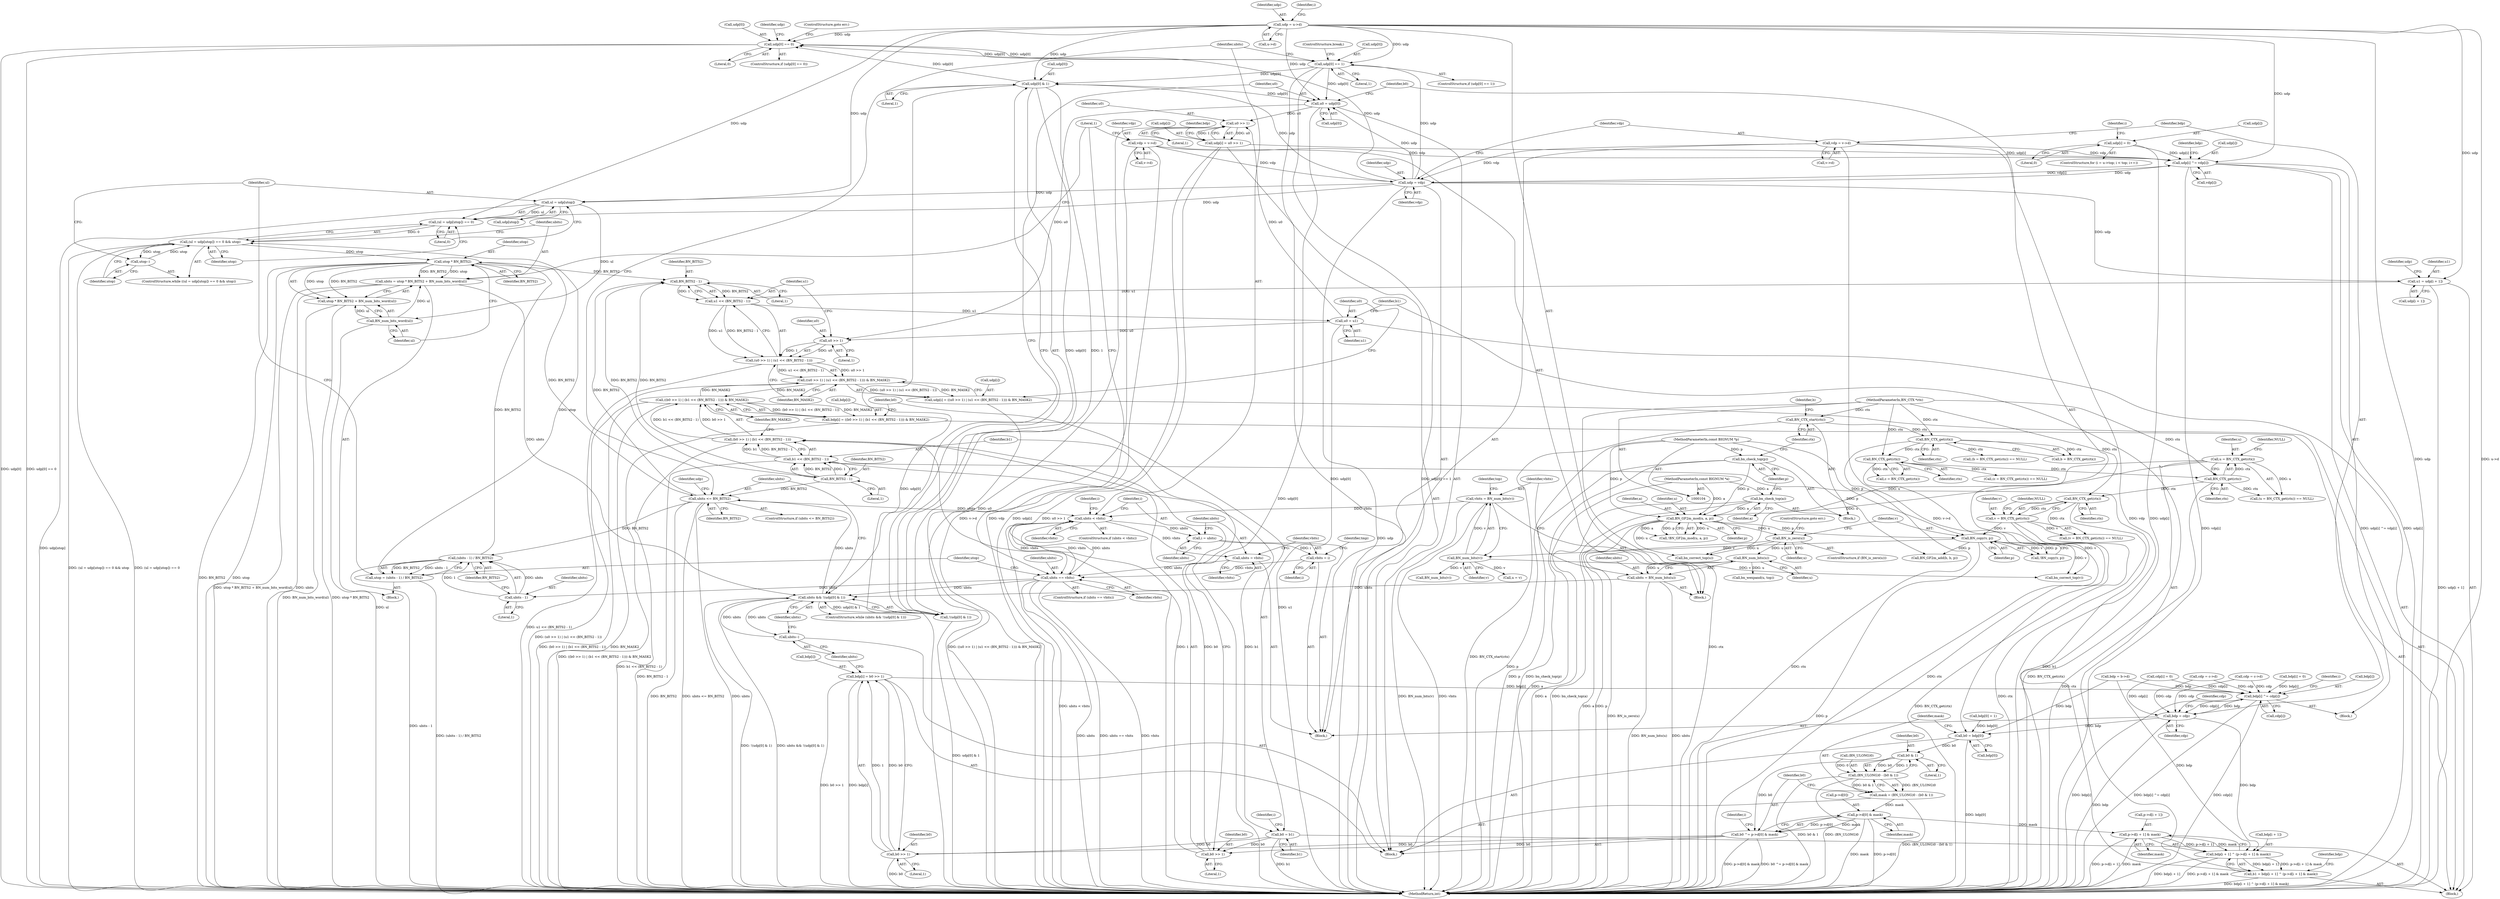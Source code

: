 digraph "0_openssl_4924b37ee01f71ae19c94a8934b80eeb2f677932@array" {
"1000444" [label="(Call,udp[0] == 0)"];
"1000311" [label="(Call,udp[0] & 1)"];
"1000451" [label="(Call,udp[0] == 1)"];
"1000444" [label="(Call,udp[0] == 0)"];
"1000489" [label="(Call,udp = vdp)"];
"1000492" [label="(Call,vdp = v->d)"];
"1000515" [label="(Call,udp[i] ^= vdp[i])"];
"1000422" [label="(Call,udp[i] = u0 >> 1)"];
"1000426" [label="(Call,u0 >> 1)"];
"1000322" [label="(Call,u0 = udp[0])"];
"1000214" [label="(Call,udp = u->d)"];
"1000384" [label="(Call,u0 = u1)"];
"1000378" [label="(Call,u1 << (BN_BITS2 - 1))"];
"1000362" [label="(Call,u1 = udp[i + 1])"];
"1000380" [label="(Call,BN_BITS2 - 1)"];
"1000558" [label="(Call,utop * BN_BITS2)"];
"1000544" [label="(Call,(ul = udp[utop]) == 0 && utop)"];
"1000545" [label="(Call,(ul = udp[utop]) == 0)"];
"1000546" [label="(Call,ul = udp[utop])"];
"1000553" [label="(Call,utop--)"];
"1000536" [label="(Call,utop = (ubits - 1) / BN_BITS2)"];
"1000538" [label="(Call,(ubits - 1) / BN_BITS2)"];
"1000539" [label="(Call,ubits - 1)"];
"1000530" [label="(Call,ubits == vbits)"];
"1000458" [label="(Call,ubits < vbits)"];
"1000439" [label="(Call,ubits <= BN_BITS2)"];
"1000308" [label="(Call,ubits && !(udp[0] & 1))"];
"1000436" [label="(Call,ubits--)"];
"1000555" [label="(Call,ubits = utop * BN_BITS2 + BN_num_bits_word(ul))"];
"1000561" [label="(Call,BN_num_bits_word(ul))"];
"1000192" [label="(Call,ubits = BN_num_bits(u))"];
"1000194" [label="(Call,BN_num_bits(u))"];
"1000174" [label="(Call,BN_is_zero(u))"];
"1000168" [label="(Call,BN_GF2m_mod(u, a, p))"];
"1000152" [label="(Call,u = BN_CTX_get(ctx))"];
"1000154" [label="(Call,BN_CTX_get(ctx))"];
"1000146" [label="(Call,BN_CTX_get(ctx))"];
"1000138" [label="(Call,BN_CTX_get(ctx))"];
"1000132" [label="(Call,BN_CTX_start(ctx))"];
"1000108" [label="(MethodParameterIn,BN_CTX *ctx)"];
"1000128" [label="(Call,bn_check_top(a))"];
"1000106" [label="(MethodParameterIn,const BIGNUM *a)"];
"1000130" [label="(Call,bn_check_top(p))"];
"1000107" [label="(MethodParameterIn,const BIGNUM *p)"];
"1000310" [label="(Call,!(udp[0] & 1))"];
"1000415" [label="(Call,BN_BITS2 - 1)"];
"1000197" [label="(Call,vbits = BN_num_bits(v))"];
"1000199" [label="(Call,BN_num_bits(v))"];
"1000179" [label="(Call,BN_copy(v, p))"];
"1000160" [label="(Call,v = BN_CTX_get(ctx))"];
"1000162" [label="(Call,BN_CTX_get(ctx))"];
"1000465" [label="(Call,ubits = vbits)"];
"1000468" [label="(Call,vbits = i)"];
"1000462" [label="(Call,i = ubits)"];
"1000230" [label="(Call,udp[i] = 0)"];
"1000299" [label="(Call,vdp = v->d)"];
"1000374" [label="(Call,(u0 >> 1) | (u1 << (BN_BITS2 - 1)))"];
"1000373" [label="(Call,((u0 >> 1) | (u1 << (BN_BITS2 - 1))) & BN_MASK2)"];
"1000369" [label="(Call,udp[i] = ((u0 >> 1) | (u1 << (BN_BITS2 - 1))) & BN_MASK2)"];
"1000408" [label="(Call,((b0 >> 1) | (b1 << (BN_BITS2 - 1))) & BN_MASK2)"];
"1000404" [label="(Call,bdp[i] = ((b0 >> 1) | (b1 << (BN_BITS2 - 1))) & BN_MASK2)"];
"1000375" [label="(Call,u0 >> 1)"];
"1000557" [label="(Call,utop * BN_BITS2 + BN_num_bits_word(ul))"];
"1000413" [label="(Call,b1 << (BN_BITS2 - 1))"];
"1000409" [label="(Call,(b0 >> 1) | (b1 << (BN_BITS2 - 1)))"];
"1000419" [label="(Call,b0 = b1)"];
"1000410" [label="(Call,b0 >> 1)"];
"1000433" [label="(Call,b0 >> 1)"];
"1000429" [label="(Call,bdp[i] = b0 >> 1)"];
"1000522" [label="(Call,bdp[i] ^= cdp[i])"];
"1000497" [label="(Call,bdp = cdp)"];
"1000327" [label="(Call,b0 = bdp[0])"];
"1000338" [label="(Call,b0 & 1)"];
"1000334" [label="(Call,(BN_ULONG)0 - (b0 & 1))"];
"1000332" [label="(Call,mask = (BN_ULONG)0 - (b0 & 1))"];
"1000343" [label="(Call,p->d[0] & mask)"];
"1000341" [label="(Call,b0 ^= p->d[0] & mask)"];
"1000395" [label="(Call,p->d[i + 1] & mask)"];
"1000389" [label="(Call,bdp[i + 1] ^ (p->d[i + 1] & mask))"];
"1000387" [label="(Call,b1 = bdp[i + 1] ^ (p->d[i + 1] & mask))"];
"1000385" [label="(Identifier,u0)"];
"1000467" [label="(Identifier,vbits)"];
"1000445" [label="(Call,udp[0])"];
"1000128" [label="(Call,bn_check_top(a))"];
"1000315" [label="(Literal,1)"];
"1000462" [label="(Call,i = ubits)"];
"1000464" [label="(Identifier,ubits)"];
"1000243" [label="(Call,bdp = b->d)"];
"1000311" [label="(Call,udp[0] & 1)"];
"1000349" [label="(Identifier,mask)"];
"1000362" [label="(Call,u1 = udp[i + 1])"];
"1000151" [label="(Call,(u = BN_CTX_get(ctx)) == NULL)"];
"1000522" [label="(Call,bdp[i] ^= cdp[i])"];
"1000422" [label="(Call,udp[i] = u0 >> 1)"];
"1000137" [label="(Identifier,b)"];
"1000386" [label="(Identifier,u1)"];
"1000530" [label="(Call,ubits == vbits)"];
"1000381" [label="(Identifier,BN_BITS2)"];
"1000373" [label="(Call,((u0 >> 1) | (u1 << (BN_BITS2 - 1))) & BN_MASK2)"];
"1000380" [label="(Call,BN_BITS2 - 1)"];
"1000498" [label="(Identifier,bdp)"];
"1000301" [label="(Call,v->d)"];
"1000181" [label="(Identifier,p)"];
"1000219" [label="(ControlStructure,for (i = u->top; i < top; i++))"];
"1000156" [label="(Identifier,NULL)"];
"1000468" [label="(Call,vbits = i)"];
"1000494" [label="(Call,v->d)"];
"1000609" [label="(Call,BN_num_bits(v))"];
"1000390" [label="(Call,bdp[i + 1])"];
"1000548" [label="(Call,udp[utop])"];
"1000664" [label="(MethodReturn,int)"];
"1000460" [label="(Identifier,vbits)"];
"1000441" [label="(Identifier,BN_BITS2)"];
"1000211" [label="(Call,bn_wexpand(u, top))"];
"1000146" [label="(Call,BN_CTX_get(ctx))"];
"1000178" [label="(Call,!BN_copy(v, p))"];
"1000404" [label="(Call,bdp[i] = ((b0 >> 1) | (b1 << (BN_BITS2 - 1))) & BN_MASK2)"];
"1000410" [label="(Call,b0 >> 1)"];
"1000461" [label="(Block,)"];
"1000344" [label="(Call,p->d[0])"];
"1000541" [label="(Literal,1)"];
"1000162" [label="(Call,BN_CTX_get(ctx))"];
"1000470" [label="(Identifier,i)"];
"1000514" [label="(Block,)"];
"1000275" [label="(Call,cdp = c->d)"];
"1000426" [label="(Call,u0 >> 1)"];
"1000195" [label="(Identifier,u)"];
"1000154" [label="(Call,BN_CTX_get(ctx))"];
"1000537" [label="(Identifier,utop)"];
"1000533" [label="(Block,)"];
"1000179" [label="(Call,BN_copy(v, p))"];
"1000463" [label="(Identifier,i)"];
"1000176" [label="(ControlStructure,goto err;)"];
"1000170" [label="(Identifier,a)"];
"1000132" [label="(Call,BN_CTX_start(ctx))"];
"1000234" [label="(Literal,0)"];
"1000431" [label="(Identifier,bdp)"];
"1000395" [label="(Call,p->d[i + 1] & mask)"];
"1000328" [label="(Identifier,b0)"];
"1000379" [label="(Identifier,u1)"];
"1000352" [label="(Identifier,i)"];
"1000456" [label="(ControlStructure,break;)"];
"1000144" [label="(Call,c = BN_CTX_get(ctx))"];
"1000334" [label="(Call,(BN_ULONG)0 - (b0 & 1))"];
"1000335" [label="(Call,(BN_ULONG)0)"];
"1000446" [label="(Identifier,udp)"];
"1000143" [label="(Call,(c = BN_CTX_get(ctx)) == NULL)"];
"1000371" [label="(Identifier,udp)"];
"1000167" [label="(Call,!BN_GF2m_mod(u, a, p))"];
"1000513" [label="(Identifier,i)"];
"1000215" [label="(Identifier,udp)"];
"1000458" [label="(Call,ubits < vbits)"];
"1000109" [label="(Block,)"];
"1000171" [label="(Identifier,p)"];
"1000414" [label="(Identifier,b1)"];
"1000323" [label="(Identifier,u0)"];
"1000443" [label="(ControlStructure,if (udp[0] == 0))"];
"1000189" [label="(Block,)"];
"1000453" [label="(Identifier,udp)"];
"1000248" [label="(Call,bdp[0] = 1)"];
"1000340" [label="(Literal,1)"];
"1000161" [label="(Identifier,v)"];
"1000546" [label="(Call,ul = udp[utop])"];
"1000164" [label="(Identifier,NULL)"];
"1000406" [label="(Identifier,bdp)"];
"1000457" [label="(ControlStructure,if (ubits < vbits))"];
"1000136" [label="(Call,b = BN_CTX_get(ctx))"];
"1000309" [label="(Identifier,ubits)"];
"1000216" [label="(Call,u->d)"];
"1000542" [label="(Identifier,BN_BITS2)"];
"1000492" [label="(Call,vdp = v->d)"];
"1000308" [label="(Call,ubits && !(udp[0] & 1))"];
"1000169" [label="(Identifier,u)"];
"1000200" [label="(Identifier,v)"];
"1000160" [label="(Call,v = BN_CTX_get(ctx))"];
"1000452" [label="(Call,udp[0])"];
"1000375" [label="(Call,u0 >> 1)"];
"1000557" [label="(Call,utop * BN_BITS2 + BN_num_bits_word(ul))"];
"1000341" [label="(Call,b0 ^= p->d[0] & mask)"];
"1000489" [label="(Call,udp = vdp)"];
"1000544" [label="(Call,(ul = udp[utop]) == 0 && utop)"];
"1000433" [label="(Call,b0 >> 1)"];
"1000168" [label="(Call,BN_GF2m_mod(u, a, p))"];
"1000423" [label="(Call,udp[i])"];
"1000451" [label="(Call,udp[0] == 1)"];
"1000428" [label="(Literal,1)"];
"1000383" [label="(Identifier,BN_MASK2)"];
"1000438" [label="(ControlStructure,if (ubits <= BN_BITS2))"];
"1000547" [label="(Identifier,ul)"];
"1000192" [label="(Call,ubits = BN_num_bits(u))"];
"1000343" [label="(Call,p->d[0] & mask)"];
"1000231" [label="(Call,udp[i])"];
"1000361" [label="(Block,)"];
"1000558" [label="(Call,utop * BN_BITS2)"];
"1000405" [label="(Call,bdp[i])"];
"1000378" [label="(Call,u1 << (BN_BITS2 - 1))"];
"1000310" [label="(Call,!(udp[0] & 1))"];
"1000523" [label="(Call,bdp[i])"];
"1000444" [label="(Call,udp[0] == 0)"];
"1000436" [label="(Call,ubits--)"];
"1000387" [label="(Call,b1 = bdp[i + 1] ^ (p->d[i + 1] & mask))"];
"1000497" [label="(Call,bdp = cdp)"];
"1000175" [label="(Identifier,u)"];
"1000370" [label="(Call,udp[i])"];
"1000437" [label="(Identifier,ubits)"];
"1000490" [label="(Identifier,udp)"];
"1000427" [label="(Identifier,u0)"];
"1000491" [label="(Identifier,vdp)"];
"1000540" [label="(Identifier,ubits)"];
"1000130" [label="(Call,bn_check_top(p))"];
"1000360" [label="(Identifier,i)"];
"1000531" [label="(Identifier,ubits)"];
"1000448" [label="(Literal,0)"];
"1000545" [label="(Call,(ul = udp[utop]) == 0)"];
"1000155" [label="(Identifier,ctx)"];
"1000553" [label="(Call,utop--)"];
"1000529" [label="(ControlStructure,if (ubits == vbits))"];
"1000305" [label="(Literal,1)"];
"1000474" [label="(Call,u = v)"];
"1000538" [label="(Call,(ubits - 1) / BN_BITS2)"];
"1000536" [label="(Call,utop = (ubits - 1) / BN_BITS2)"];
"1000465" [label="(Call,ubits = vbits)"];
"1000449" [label="(ControlStructure,goto err;)"];
"1000108" [label="(MethodParameterIn,BN_CTX *ctx)"];
"1000147" [label="(Identifier,ctx)"];
"1000289" [label="(Call,cdp[i] = 0)"];
"1000299" [label="(Call,vdp = v->d)"];
"1000230" [label="(Call,udp[i] = 0)"];
"1000409" [label="(Call,(b0 >> 1) | (b1 << (BN_BITS2 - 1)))"];
"1000376" [label="(Identifier,u0)"];
"1000153" [label="(Identifier,u)"];
"1000133" [label="(Identifier,ctx)"];
"1000300" [label="(Identifier,vdp)"];
"1000554" [label="(Identifier,utop)"];
"1000539" [label="(Call,ubits - 1)"];
"1000107" [label="(MethodParameterIn,const BIGNUM *p)"];
"1000560" [label="(Identifier,BN_BITS2)"];
"1000131" [label="(Identifier,p)"];
"1000421" [label="(Identifier,b1)"];
"1000532" [label="(Identifier,vbits)"];
"1000106" [label="(MethodParameterIn,const BIGNUM *a)"];
"1000329" [label="(Call,bdp[0])"];
"1000338" [label="(Call,b0 & 1)"];
"1000507" [label="(Identifier,i)"];
"1000408" [label="(Call,((b0 >> 1) | (b1 << (BN_BITS2 - 1))) & BN_MASK2)"];
"1000516" [label="(Call,udp[i])"];
"1000174" [label="(Call,BN_is_zero(u))"];
"1000152" [label="(Call,u = BN_CTX_get(ctx))"];
"1000524" [label="(Identifier,bdp)"];
"1000657" [label="(Call,bn_correct_top(u))"];
"1000417" [label="(Literal,1)"];
"1000420" [label="(Identifier,b0)"];
"1000543" [label="(ControlStructure,while ((ul = udp[utop]) == 0 && utop))"];
"1000262" [label="(Call,bdp[i] = 0)"];
"1000403" [label="(Identifier,mask)"];
"1000389" [label="(Call,bdp[i + 1] ^ (p->d[i + 1] & mask))"];
"1000384" [label="(Call,u0 = u1)"];
"1000342" [label="(Identifier,b0)"];
"1000519" [label="(Call,vdp[i])"];
"1000515" [label="(Call,udp[i] ^= vdp[i])"];
"1000324" [label="(Call,udp[0])"];
"1000364" [label="(Call,udp[i + 1])"];
"1000369" [label="(Call,udp[i] = ((u0 >> 1) | (u1 << (BN_BITS2 - 1))) & BN_MASK2)"];
"1000439" [label="(Call,ubits <= BN_BITS2)"];
"1000327" [label="(Call,b0 = bdp[0])"];
"1000197" [label="(Call,vbits = BN_num_bits(v))"];
"1000139" [label="(Identifier,ctx)"];
"1000388" [label="(Identifier,b1)"];
"1000382" [label="(Literal,1)"];
"1000307" [label="(ControlStructure,while (ubits && !(udp[0] & 1)))"];
"1000562" [label="(Identifier,ul)"];
"1000559" [label="(Identifier,utop)"];
"1000198" [label="(Identifier,vbits)"];
"1000413" [label="(Call,b1 << (BN_BITS2 - 1))"];
"1000374" [label="(Call,(u0 >> 1) | (u1 << (BN_BITS2 - 1)))"];
"1000316" [label="(Block,)"];
"1000526" [label="(Call,cdp[i])"];
"1000500" [label="(Call,cdp = c->d)"];
"1000221" [label="(Identifier,i)"];
"1000411" [label="(Identifier,b0)"];
"1000552" [label="(Identifier,utop)"];
"1000194" [label="(Call,BN_num_bits(u))"];
"1000416" [label="(Identifier,BN_BITS2)"];
"1000332" [label="(Call,mask = (BN_ULONG)0 - (b0 & 1))"];
"1000180" [label="(Identifier,v)"];
"1000499" [label="(Identifier,cdp)"];
"1000466" [label="(Identifier,ubits)"];
"1000418" [label="(Identifier,BN_MASK2)"];
"1000138" [label="(Call,BN_CTX_get(ctx))"];
"1000214" [label="(Call,udp = u->d)"];
"1000135" [label="(Call,(b = BN_CTX_get(ctx)) == NULL)"];
"1000589" [label="(Call,BN_GF2m_add(b, b, p))"];
"1000203" [label="(Identifier,top)"];
"1000312" [label="(Call,udp[0])"];
"1000561" [label="(Call,BN_num_bits_word(ul))"];
"1000501" [label="(Identifier,cdp)"];
"1000419" [label="(Call,b0 = b1)"];
"1000129" [label="(Identifier,a)"];
"1000396" [label="(Call,p->d[i + 1])"];
"1000229" [label="(Identifier,i)"];
"1000556" [label="(Identifier,ubits)"];
"1000472" [label="(Identifier,tmp)"];
"1000159" [label="(Call,(v = BN_CTX_get(ctx)) == NULL)"];
"1000377" [label="(Literal,1)"];
"1000659" [label="(Call,bn_correct_top(v))"];
"1000429" [label="(Call,bdp[i] = b0 >> 1)"];
"1000322" [label="(Call,u0 = udp[0])"];
"1000163" [label="(Identifier,ctx)"];
"1000551" [label="(Literal,0)"];
"1000493" [label="(Identifier,vdp)"];
"1000434" [label="(Identifier,b0)"];
"1000450" [label="(ControlStructure,if (udp[0] == 1))"];
"1000430" [label="(Call,bdp[i])"];
"1000412" [label="(Literal,1)"];
"1000440" [label="(Identifier,ubits)"];
"1000455" [label="(Literal,1)"];
"1000173" [label="(ControlStructure,if (BN_is_zero(u)))"];
"1000469" [label="(Identifier,vbits)"];
"1000333" [label="(Identifier,mask)"];
"1000339" [label="(Identifier,b0)"];
"1000459" [label="(Identifier,ubits)"];
"1000415" [label="(Call,BN_BITS2 - 1)"];
"1000199" [label="(Call,BN_num_bits(v))"];
"1000363" [label="(Identifier,u1)"];
"1000193" [label="(Identifier,ubits)"];
"1000435" [label="(Literal,1)"];
"1000555" [label="(Call,ubits = utop * BN_BITS2 + BN_num_bits_word(ul))"];
"1000444" -> "1000443"  [label="AST: "];
"1000444" -> "1000448"  [label="CFG: "];
"1000445" -> "1000444"  [label="AST: "];
"1000448" -> "1000444"  [label="AST: "];
"1000449" -> "1000444"  [label="CFG: "];
"1000453" -> "1000444"  [label="CFG: "];
"1000444" -> "1000664"  [label="DDG: udp[0]"];
"1000444" -> "1000664"  [label="DDG: udp[0] == 0"];
"1000311" -> "1000444"  [label="DDG: udp[0]"];
"1000451" -> "1000444"  [label="DDG: udp[0]"];
"1000489" -> "1000444"  [label="DDG: udp"];
"1000214" -> "1000444"  [label="DDG: udp"];
"1000444" -> "1000451"  [label="DDG: udp[0]"];
"1000311" -> "1000310"  [label="AST: "];
"1000311" -> "1000315"  [label="CFG: "];
"1000312" -> "1000311"  [label="AST: "];
"1000315" -> "1000311"  [label="AST: "];
"1000310" -> "1000311"  [label="CFG: "];
"1000311" -> "1000664"  [label="DDG: udp[0]"];
"1000311" -> "1000310"  [label="DDG: udp[0]"];
"1000311" -> "1000310"  [label="DDG: 1"];
"1000451" -> "1000311"  [label="DDG: udp[0]"];
"1000489" -> "1000311"  [label="DDG: udp"];
"1000214" -> "1000311"  [label="DDG: udp"];
"1000311" -> "1000322"  [label="DDG: udp[0]"];
"1000451" -> "1000450"  [label="AST: "];
"1000451" -> "1000455"  [label="CFG: "];
"1000452" -> "1000451"  [label="AST: "];
"1000455" -> "1000451"  [label="AST: "];
"1000456" -> "1000451"  [label="CFG: "];
"1000459" -> "1000451"  [label="CFG: "];
"1000451" -> "1000664"  [label="DDG: udp[0]"];
"1000451" -> "1000664"  [label="DDG: udp[0] == 1"];
"1000451" -> "1000322"  [label="DDG: udp[0]"];
"1000489" -> "1000451"  [label="DDG: udp"];
"1000214" -> "1000451"  [label="DDG: udp"];
"1000489" -> "1000461"  [label="AST: "];
"1000489" -> "1000491"  [label="CFG: "];
"1000490" -> "1000489"  [label="AST: "];
"1000491" -> "1000489"  [label="AST: "];
"1000493" -> "1000489"  [label="CFG: "];
"1000489" -> "1000664"  [label="DDG: udp"];
"1000489" -> "1000322"  [label="DDG: udp"];
"1000489" -> "1000362"  [label="DDG: udp"];
"1000492" -> "1000489"  [label="DDG: vdp"];
"1000515" -> "1000489"  [label="DDG: vdp[i]"];
"1000299" -> "1000489"  [label="DDG: vdp"];
"1000489" -> "1000515"  [label="DDG: udp"];
"1000489" -> "1000545"  [label="DDG: udp"];
"1000489" -> "1000546"  [label="DDG: udp"];
"1000492" -> "1000461"  [label="AST: "];
"1000492" -> "1000494"  [label="CFG: "];
"1000493" -> "1000492"  [label="AST: "];
"1000494" -> "1000492"  [label="AST: "];
"1000498" -> "1000492"  [label="CFG: "];
"1000492" -> "1000664"  [label="DDG: v->d"];
"1000492" -> "1000664"  [label="DDG: vdp"];
"1000492" -> "1000515"  [label="DDG: vdp"];
"1000515" -> "1000514"  [label="AST: "];
"1000515" -> "1000519"  [label="CFG: "];
"1000516" -> "1000515"  [label="AST: "];
"1000519" -> "1000515"  [label="AST: "];
"1000524" -> "1000515"  [label="CFG: "];
"1000515" -> "1000664"  [label="DDG: vdp[i]"];
"1000515" -> "1000664"  [label="DDG: udp[i] ^= vdp[i]"];
"1000515" -> "1000664"  [label="DDG: udp[i]"];
"1000422" -> "1000515"  [label="DDG: udp[i]"];
"1000230" -> "1000515"  [label="DDG: udp[i]"];
"1000214" -> "1000515"  [label="DDG: udp"];
"1000299" -> "1000515"  [label="DDG: vdp"];
"1000422" -> "1000316"  [label="AST: "];
"1000422" -> "1000426"  [label="CFG: "];
"1000423" -> "1000422"  [label="AST: "];
"1000426" -> "1000422"  [label="AST: "];
"1000431" -> "1000422"  [label="CFG: "];
"1000422" -> "1000664"  [label="DDG: u0 >> 1"];
"1000422" -> "1000664"  [label="DDG: udp[i]"];
"1000426" -> "1000422"  [label="DDG: u0"];
"1000426" -> "1000422"  [label="DDG: 1"];
"1000426" -> "1000428"  [label="CFG: "];
"1000427" -> "1000426"  [label="AST: "];
"1000428" -> "1000426"  [label="AST: "];
"1000426" -> "1000664"  [label="DDG: u0"];
"1000322" -> "1000426"  [label="DDG: u0"];
"1000384" -> "1000426"  [label="DDG: u0"];
"1000322" -> "1000316"  [label="AST: "];
"1000322" -> "1000324"  [label="CFG: "];
"1000323" -> "1000322"  [label="AST: "];
"1000324" -> "1000322"  [label="AST: "];
"1000328" -> "1000322"  [label="CFG: "];
"1000322" -> "1000664"  [label="DDG: udp[0]"];
"1000214" -> "1000322"  [label="DDG: udp"];
"1000322" -> "1000375"  [label="DDG: u0"];
"1000214" -> "1000189"  [label="AST: "];
"1000214" -> "1000216"  [label="CFG: "];
"1000215" -> "1000214"  [label="AST: "];
"1000216" -> "1000214"  [label="AST: "];
"1000221" -> "1000214"  [label="CFG: "];
"1000214" -> "1000664"  [label="DDG: u->d"];
"1000214" -> "1000664"  [label="DDG: udp"];
"1000214" -> "1000362"  [label="DDG: udp"];
"1000214" -> "1000545"  [label="DDG: udp"];
"1000214" -> "1000546"  [label="DDG: udp"];
"1000384" -> "1000361"  [label="AST: "];
"1000384" -> "1000386"  [label="CFG: "];
"1000385" -> "1000384"  [label="AST: "];
"1000386" -> "1000384"  [label="AST: "];
"1000388" -> "1000384"  [label="CFG: "];
"1000384" -> "1000664"  [label="DDG: u1"];
"1000384" -> "1000375"  [label="DDG: u0"];
"1000378" -> "1000384"  [label="DDG: u1"];
"1000378" -> "1000374"  [label="AST: "];
"1000378" -> "1000380"  [label="CFG: "];
"1000379" -> "1000378"  [label="AST: "];
"1000380" -> "1000378"  [label="AST: "];
"1000374" -> "1000378"  [label="CFG: "];
"1000378" -> "1000374"  [label="DDG: u1"];
"1000378" -> "1000374"  [label="DDG: BN_BITS2 - 1"];
"1000362" -> "1000378"  [label="DDG: u1"];
"1000380" -> "1000378"  [label="DDG: BN_BITS2"];
"1000380" -> "1000378"  [label="DDG: 1"];
"1000362" -> "1000361"  [label="AST: "];
"1000362" -> "1000364"  [label="CFG: "];
"1000363" -> "1000362"  [label="AST: "];
"1000364" -> "1000362"  [label="AST: "];
"1000371" -> "1000362"  [label="CFG: "];
"1000362" -> "1000664"  [label="DDG: udp[i + 1]"];
"1000380" -> "1000382"  [label="CFG: "];
"1000381" -> "1000380"  [label="AST: "];
"1000382" -> "1000380"  [label="AST: "];
"1000558" -> "1000380"  [label="DDG: BN_BITS2"];
"1000415" -> "1000380"  [label="DDG: BN_BITS2"];
"1000439" -> "1000380"  [label="DDG: BN_BITS2"];
"1000380" -> "1000415"  [label="DDG: BN_BITS2"];
"1000558" -> "1000557"  [label="AST: "];
"1000558" -> "1000560"  [label="CFG: "];
"1000559" -> "1000558"  [label="AST: "];
"1000560" -> "1000558"  [label="AST: "];
"1000562" -> "1000558"  [label="CFG: "];
"1000558" -> "1000664"  [label="DDG: BN_BITS2"];
"1000558" -> "1000664"  [label="DDG: utop"];
"1000558" -> "1000439"  [label="DDG: BN_BITS2"];
"1000558" -> "1000555"  [label="DDG: utop"];
"1000558" -> "1000555"  [label="DDG: BN_BITS2"];
"1000558" -> "1000557"  [label="DDG: utop"];
"1000558" -> "1000557"  [label="DDG: BN_BITS2"];
"1000544" -> "1000558"  [label="DDG: utop"];
"1000538" -> "1000558"  [label="DDG: BN_BITS2"];
"1000544" -> "1000543"  [label="AST: "];
"1000544" -> "1000545"  [label="CFG: "];
"1000544" -> "1000552"  [label="CFG: "];
"1000545" -> "1000544"  [label="AST: "];
"1000552" -> "1000544"  [label="AST: "];
"1000554" -> "1000544"  [label="CFG: "];
"1000556" -> "1000544"  [label="CFG: "];
"1000544" -> "1000664"  [label="DDG: (ul = udp[utop]) == 0"];
"1000544" -> "1000664"  [label="DDG: (ul = udp[utop]) == 0 && utop"];
"1000545" -> "1000544"  [label="DDG: 0"];
"1000553" -> "1000544"  [label="DDG: utop"];
"1000536" -> "1000544"  [label="DDG: utop"];
"1000544" -> "1000553"  [label="DDG: utop"];
"1000545" -> "1000551"  [label="CFG: "];
"1000546" -> "1000545"  [label="AST: "];
"1000551" -> "1000545"  [label="AST: "];
"1000552" -> "1000545"  [label="CFG: "];
"1000546" -> "1000545"  [label="DDG: ul"];
"1000546" -> "1000548"  [label="CFG: "];
"1000547" -> "1000546"  [label="AST: "];
"1000548" -> "1000546"  [label="AST: "];
"1000551" -> "1000546"  [label="CFG: "];
"1000546" -> "1000664"  [label="DDG: udp[utop]"];
"1000546" -> "1000561"  [label="DDG: ul"];
"1000553" -> "1000543"  [label="AST: "];
"1000553" -> "1000554"  [label="CFG: "];
"1000554" -> "1000553"  [label="AST: "];
"1000547" -> "1000553"  [label="CFG: "];
"1000536" -> "1000533"  [label="AST: "];
"1000536" -> "1000538"  [label="CFG: "];
"1000537" -> "1000536"  [label="AST: "];
"1000538" -> "1000536"  [label="AST: "];
"1000547" -> "1000536"  [label="CFG: "];
"1000536" -> "1000664"  [label="DDG: (ubits - 1) / BN_BITS2"];
"1000538" -> "1000536"  [label="DDG: ubits - 1"];
"1000538" -> "1000536"  [label="DDG: BN_BITS2"];
"1000538" -> "1000542"  [label="CFG: "];
"1000539" -> "1000538"  [label="AST: "];
"1000542" -> "1000538"  [label="AST: "];
"1000538" -> "1000664"  [label="DDG: ubits - 1"];
"1000539" -> "1000538"  [label="DDG: ubits"];
"1000539" -> "1000538"  [label="DDG: 1"];
"1000439" -> "1000538"  [label="DDG: BN_BITS2"];
"1000539" -> "1000541"  [label="CFG: "];
"1000540" -> "1000539"  [label="AST: "];
"1000541" -> "1000539"  [label="AST: "];
"1000542" -> "1000539"  [label="CFG: "];
"1000530" -> "1000539"  [label="DDG: ubits"];
"1000530" -> "1000529"  [label="AST: "];
"1000530" -> "1000532"  [label="CFG: "];
"1000531" -> "1000530"  [label="AST: "];
"1000532" -> "1000530"  [label="AST: "];
"1000305" -> "1000530"  [label="CFG: "];
"1000537" -> "1000530"  [label="CFG: "];
"1000530" -> "1000664"  [label="DDG: ubits"];
"1000530" -> "1000664"  [label="DDG: ubits == vbits"];
"1000530" -> "1000664"  [label="DDG: vbits"];
"1000530" -> "1000308"  [label="DDG: ubits"];
"1000530" -> "1000458"  [label="DDG: vbits"];
"1000458" -> "1000530"  [label="DDG: ubits"];
"1000458" -> "1000530"  [label="DDG: vbits"];
"1000465" -> "1000530"  [label="DDG: ubits"];
"1000468" -> "1000530"  [label="DDG: vbits"];
"1000458" -> "1000457"  [label="AST: "];
"1000458" -> "1000460"  [label="CFG: "];
"1000459" -> "1000458"  [label="AST: "];
"1000460" -> "1000458"  [label="AST: "];
"1000463" -> "1000458"  [label="CFG: "];
"1000507" -> "1000458"  [label="CFG: "];
"1000458" -> "1000664"  [label="DDG: ubits < vbits"];
"1000439" -> "1000458"  [label="DDG: ubits"];
"1000197" -> "1000458"  [label="DDG: vbits"];
"1000458" -> "1000462"  [label="DDG: ubits"];
"1000458" -> "1000465"  [label="DDG: vbits"];
"1000439" -> "1000438"  [label="AST: "];
"1000439" -> "1000441"  [label="CFG: "];
"1000440" -> "1000439"  [label="AST: "];
"1000441" -> "1000439"  [label="AST: "];
"1000446" -> "1000439"  [label="CFG: "];
"1000459" -> "1000439"  [label="CFG: "];
"1000439" -> "1000664"  [label="DDG: ubits"];
"1000439" -> "1000664"  [label="DDG: BN_BITS2"];
"1000439" -> "1000664"  [label="DDG: ubits <= BN_BITS2"];
"1000308" -> "1000439"  [label="DDG: ubits"];
"1000415" -> "1000439"  [label="DDG: BN_BITS2"];
"1000308" -> "1000307"  [label="AST: "];
"1000308" -> "1000309"  [label="CFG: "];
"1000308" -> "1000310"  [label="CFG: "];
"1000309" -> "1000308"  [label="AST: "];
"1000310" -> "1000308"  [label="AST: "];
"1000323" -> "1000308"  [label="CFG: "];
"1000440" -> "1000308"  [label="CFG: "];
"1000308" -> "1000664"  [label="DDG: !(udp[0] & 1)"];
"1000308" -> "1000664"  [label="DDG: ubits && !(udp[0] & 1)"];
"1000436" -> "1000308"  [label="DDG: ubits"];
"1000555" -> "1000308"  [label="DDG: ubits"];
"1000192" -> "1000308"  [label="DDG: ubits"];
"1000310" -> "1000308"  [label="DDG: udp[0] & 1"];
"1000308" -> "1000436"  [label="DDG: ubits"];
"1000436" -> "1000316"  [label="AST: "];
"1000436" -> "1000437"  [label="CFG: "];
"1000437" -> "1000436"  [label="AST: "];
"1000309" -> "1000436"  [label="CFG: "];
"1000555" -> "1000533"  [label="AST: "];
"1000555" -> "1000557"  [label="CFG: "];
"1000556" -> "1000555"  [label="AST: "];
"1000557" -> "1000555"  [label="AST: "];
"1000305" -> "1000555"  [label="CFG: "];
"1000555" -> "1000664"  [label="DDG: utop * BN_BITS2 + BN_num_bits_word(ul)"];
"1000555" -> "1000664"  [label="DDG: ubits"];
"1000561" -> "1000555"  [label="DDG: ul"];
"1000561" -> "1000557"  [label="AST: "];
"1000561" -> "1000562"  [label="CFG: "];
"1000562" -> "1000561"  [label="AST: "];
"1000557" -> "1000561"  [label="CFG: "];
"1000561" -> "1000664"  [label="DDG: ul"];
"1000561" -> "1000557"  [label="DDG: ul"];
"1000192" -> "1000189"  [label="AST: "];
"1000192" -> "1000194"  [label="CFG: "];
"1000193" -> "1000192"  [label="AST: "];
"1000194" -> "1000192"  [label="AST: "];
"1000198" -> "1000192"  [label="CFG: "];
"1000192" -> "1000664"  [label="DDG: BN_num_bits(u)"];
"1000192" -> "1000664"  [label="DDG: ubits"];
"1000194" -> "1000192"  [label="DDG: u"];
"1000194" -> "1000195"  [label="CFG: "];
"1000195" -> "1000194"  [label="AST: "];
"1000174" -> "1000194"  [label="DDG: u"];
"1000194" -> "1000211"  [label="DDG: u"];
"1000174" -> "1000173"  [label="AST: "];
"1000174" -> "1000175"  [label="CFG: "];
"1000175" -> "1000174"  [label="AST: "];
"1000176" -> "1000174"  [label="CFG: "];
"1000180" -> "1000174"  [label="CFG: "];
"1000174" -> "1000664"  [label="DDG: BN_is_zero(u)"];
"1000168" -> "1000174"  [label="DDG: u"];
"1000174" -> "1000657"  [label="DDG: u"];
"1000168" -> "1000167"  [label="AST: "];
"1000168" -> "1000171"  [label="CFG: "];
"1000169" -> "1000168"  [label="AST: "];
"1000170" -> "1000168"  [label="AST: "];
"1000171" -> "1000168"  [label="AST: "];
"1000167" -> "1000168"  [label="CFG: "];
"1000168" -> "1000664"  [label="DDG: p"];
"1000168" -> "1000664"  [label="DDG: a"];
"1000168" -> "1000167"  [label="DDG: u"];
"1000168" -> "1000167"  [label="DDG: a"];
"1000168" -> "1000167"  [label="DDG: p"];
"1000152" -> "1000168"  [label="DDG: u"];
"1000128" -> "1000168"  [label="DDG: a"];
"1000106" -> "1000168"  [label="DDG: a"];
"1000130" -> "1000168"  [label="DDG: p"];
"1000107" -> "1000168"  [label="DDG: p"];
"1000168" -> "1000179"  [label="DDG: p"];
"1000168" -> "1000657"  [label="DDG: u"];
"1000152" -> "1000151"  [label="AST: "];
"1000152" -> "1000154"  [label="CFG: "];
"1000153" -> "1000152"  [label="AST: "];
"1000154" -> "1000152"  [label="AST: "];
"1000156" -> "1000152"  [label="CFG: "];
"1000152" -> "1000664"  [label="DDG: BN_CTX_get(ctx)"];
"1000152" -> "1000151"  [label="DDG: u"];
"1000154" -> "1000152"  [label="DDG: ctx"];
"1000152" -> "1000657"  [label="DDG: u"];
"1000154" -> "1000155"  [label="CFG: "];
"1000155" -> "1000154"  [label="AST: "];
"1000154" -> "1000664"  [label="DDG: ctx"];
"1000154" -> "1000151"  [label="DDG: ctx"];
"1000146" -> "1000154"  [label="DDG: ctx"];
"1000108" -> "1000154"  [label="DDG: ctx"];
"1000154" -> "1000162"  [label="DDG: ctx"];
"1000146" -> "1000144"  [label="AST: "];
"1000146" -> "1000147"  [label="CFG: "];
"1000147" -> "1000146"  [label="AST: "];
"1000144" -> "1000146"  [label="CFG: "];
"1000146" -> "1000664"  [label="DDG: ctx"];
"1000146" -> "1000143"  [label="DDG: ctx"];
"1000146" -> "1000144"  [label="DDG: ctx"];
"1000138" -> "1000146"  [label="DDG: ctx"];
"1000108" -> "1000146"  [label="DDG: ctx"];
"1000138" -> "1000136"  [label="AST: "];
"1000138" -> "1000139"  [label="CFG: "];
"1000139" -> "1000138"  [label="AST: "];
"1000136" -> "1000138"  [label="CFG: "];
"1000138" -> "1000664"  [label="DDG: ctx"];
"1000138" -> "1000135"  [label="DDG: ctx"];
"1000138" -> "1000136"  [label="DDG: ctx"];
"1000132" -> "1000138"  [label="DDG: ctx"];
"1000108" -> "1000138"  [label="DDG: ctx"];
"1000132" -> "1000109"  [label="AST: "];
"1000132" -> "1000133"  [label="CFG: "];
"1000133" -> "1000132"  [label="AST: "];
"1000137" -> "1000132"  [label="CFG: "];
"1000132" -> "1000664"  [label="DDG: BN_CTX_start(ctx)"];
"1000108" -> "1000132"  [label="DDG: ctx"];
"1000108" -> "1000104"  [label="AST: "];
"1000108" -> "1000664"  [label="DDG: ctx"];
"1000108" -> "1000162"  [label="DDG: ctx"];
"1000128" -> "1000109"  [label="AST: "];
"1000128" -> "1000129"  [label="CFG: "];
"1000129" -> "1000128"  [label="AST: "];
"1000131" -> "1000128"  [label="CFG: "];
"1000128" -> "1000664"  [label="DDG: a"];
"1000128" -> "1000664"  [label="DDG: bn_check_top(a)"];
"1000106" -> "1000128"  [label="DDG: a"];
"1000106" -> "1000104"  [label="AST: "];
"1000106" -> "1000664"  [label="DDG: a"];
"1000130" -> "1000109"  [label="AST: "];
"1000130" -> "1000131"  [label="CFG: "];
"1000131" -> "1000130"  [label="AST: "];
"1000133" -> "1000130"  [label="CFG: "];
"1000130" -> "1000664"  [label="DDG: bn_check_top(p)"];
"1000130" -> "1000664"  [label="DDG: p"];
"1000107" -> "1000130"  [label="DDG: p"];
"1000107" -> "1000104"  [label="AST: "];
"1000107" -> "1000664"  [label="DDG: p"];
"1000107" -> "1000179"  [label="DDG: p"];
"1000107" -> "1000589"  [label="DDG: p"];
"1000310" -> "1000664"  [label="DDG: udp[0] & 1"];
"1000415" -> "1000413"  [label="AST: "];
"1000415" -> "1000417"  [label="CFG: "];
"1000416" -> "1000415"  [label="AST: "];
"1000417" -> "1000415"  [label="AST: "];
"1000413" -> "1000415"  [label="CFG: "];
"1000415" -> "1000413"  [label="DDG: BN_BITS2"];
"1000415" -> "1000413"  [label="DDG: 1"];
"1000197" -> "1000189"  [label="AST: "];
"1000197" -> "1000199"  [label="CFG: "];
"1000198" -> "1000197"  [label="AST: "];
"1000199" -> "1000197"  [label="AST: "];
"1000203" -> "1000197"  [label="CFG: "];
"1000197" -> "1000664"  [label="DDG: BN_num_bits(v)"];
"1000197" -> "1000664"  [label="DDG: vbits"];
"1000199" -> "1000197"  [label="DDG: v"];
"1000199" -> "1000200"  [label="CFG: "];
"1000200" -> "1000199"  [label="AST: "];
"1000179" -> "1000199"  [label="DDG: v"];
"1000199" -> "1000474"  [label="DDG: v"];
"1000199" -> "1000609"  [label="DDG: v"];
"1000199" -> "1000659"  [label="DDG: v"];
"1000179" -> "1000178"  [label="AST: "];
"1000179" -> "1000181"  [label="CFG: "];
"1000180" -> "1000179"  [label="AST: "];
"1000181" -> "1000179"  [label="AST: "];
"1000178" -> "1000179"  [label="CFG: "];
"1000179" -> "1000664"  [label="DDG: p"];
"1000179" -> "1000178"  [label="DDG: v"];
"1000179" -> "1000178"  [label="DDG: p"];
"1000160" -> "1000179"  [label="DDG: v"];
"1000179" -> "1000589"  [label="DDG: p"];
"1000179" -> "1000659"  [label="DDG: v"];
"1000160" -> "1000159"  [label="AST: "];
"1000160" -> "1000162"  [label="CFG: "];
"1000161" -> "1000160"  [label="AST: "];
"1000162" -> "1000160"  [label="AST: "];
"1000164" -> "1000160"  [label="CFG: "];
"1000160" -> "1000664"  [label="DDG: BN_CTX_get(ctx)"];
"1000160" -> "1000159"  [label="DDG: v"];
"1000162" -> "1000160"  [label="DDG: ctx"];
"1000160" -> "1000659"  [label="DDG: v"];
"1000162" -> "1000163"  [label="CFG: "];
"1000163" -> "1000162"  [label="AST: "];
"1000162" -> "1000664"  [label="DDG: ctx"];
"1000162" -> "1000159"  [label="DDG: ctx"];
"1000465" -> "1000461"  [label="AST: "];
"1000465" -> "1000467"  [label="CFG: "];
"1000466" -> "1000465"  [label="AST: "];
"1000467" -> "1000465"  [label="AST: "];
"1000469" -> "1000465"  [label="CFG: "];
"1000468" -> "1000461"  [label="AST: "];
"1000468" -> "1000470"  [label="CFG: "];
"1000469" -> "1000468"  [label="AST: "];
"1000470" -> "1000468"  [label="AST: "];
"1000472" -> "1000468"  [label="CFG: "];
"1000462" -> "1000468"  [label="DDG: i"];
"1000462" -> "1000461"  [label="AST: "];
"1000462" -> "1000464"  [label="CFG: "];
"1000463" -> "1000462"  [label="AST: "];
"1000464" -> "1000462"  [label="AST: "];
"1000466" -> "1000462"  [label="CFG: "];
"1000230" -> "1000219"  [label="AST: "];
"1000230" -> "1000234"  [label="CFG: "];
"1000231" -> "1000230"  [label="AST: "];
"1000234" -> "1000230"  [label="AST: "];
"1000229" -> "1000230"  [label="CFG: "];
"1000230" -> "1000664"  [label="DDG: udp[i]"];
"1000299" -> "1000189"  [label="AST: "];
"1000299" -> "1000301"  [label="CFG: "];
"1000300" -> "1000299"  [label="AST: "];
"1000301" -> "1000299"  [label="AST: "];
"1000305" -> "1000299"  [label="CFG: "];
"1000299" -> "1000664"  [label="DDG: v->d"];
"1000299" -> "1000664"  [label="DDG: vdp"];
"1000374" -> "1000373"  [label="AST: "];
"1000375" -> "1000374"  [label="AST: "];
"1000383" -> "1000374"  [label="CFG: "];
"1000374" -> "1000664"  [label="DDG: u1 << (BN_BITS2 - 1)"];
"1000374" -> "1000373"  [label="DDG: u0 >> 1"];
"1000374" -> "1000373"  [label="DDG: u1 << (BN_BITS2 - 1)"];
"1000375" -> "1000374"  [label="DDG: u0"];
"1000375" -> "1000374"  [label="DDG: 1"];
"1000373" -> "1000369"  [label="AST: "];
"1000373" -> "1000383"  [label="CFG: "];
"1000383" -> "1000373"  [label="AST: "];
"1000369" -> "1000373"  [label="CFG: "];
"1000373" -> "1000664"  [label="DDG: (u0 >> 1) | (u1 << (BN_BITS2 - 1))"];
"1000373" -> "1000369"  [label="DDG: (u0 >> 1) | (u1 << (BN_BITS2 - 1))"];
"1000373" -> "1000369"  [label="DDG: BN_MASK2"];
"1000408" -> "1000373"  [label="DDG: BN_MASK2"];
"1000373" -> "1000408"  [label="DDG: BN_MASK2"];
"1000369" -> "1000361"  [label="AST: "];
"1000370" -> "1000369"  [label="AST: "];
"1000385" -> "1000369"  [label="CFG: "];
"1000369" -> "1000664"  [label="DDG: ((u0 >> 1) | (u1 << (BN_BITS2 - 1))) & BN_MASK2"];
"1000408" -> "1000404"  [label="AST: "];
"1000408" -> "1000418"  [label="CFG: "];
"1000409" -> "1000408"  [label="AST: "];
"1000418" -> "1000408"  [label="AST: "];
"1000404" -> "1000408"  [label="CFG: "];
"1000408" -> "1000664"  [label="DDG: (b0 >> 1) | (b1 << (BN_BITS2 - 1))"];
"1000408" -> "1000664"  [label="DDG: BN_MASK2"];
"1000408" -> "1000404"  [label="DDG: (b0 >> 1) | (b1 << (BN_BITS2 - 1))"];
"1000408" -> "1000404"  [label="DDG: BN_MASK2"];
"1000409" -> "1000408"  [label="DDG: b0 >> 1"];
"1000409" -> "1000408"  [label="DDG: b1 << (BN_BITS2 - 1)"];
"1000404" -> "1000361"  [label="AST: "];
"1000405" -> "1000404"  [label="AST: "];
"1000420" -> "1000404"  [label="CFG: "];
"1000404" -> "1000664"  [label="DDG: ((b0 >> 1) | (b1 << (BN_BITS2 - 1))) & BN_MASK2"];
"1000375" -> "1000377"  [label="CFG: "];
"1000376" -> "1000375"  [label="AST: "];
"1000377" -> "1000375"  [label="AST: "];
"1000379" -> "1000375"  [label="CFG: "];
"1000557" -> "1000664"  [label="DDG: utop * BN_BITS2"];
"1000557" -> "1000664"  [label="DDG: BN_num_bits_word(ul)"];
"1000413" -> "1000409"  [label="AST: "];
"1000414" -> "1000413"  [label="AST: "];
"1000409" -> "1000413"  [label="CFG: "];
"1000413" -> "1000664"  [label="DDG: BN_BITS2 - 1"];
"1000413" -> "1000409"  [label="DDG: b1"];
"1000413" -> "1000409"  [label="DDG: BN_BITS2 - 1"];
"1000387" -> "1000413"  [label="DDG: b1"];
"1000413" -> "1000419"  [label="DDG: b1"];
"1000410" -> "1000409"  [label="AST: "];
"1000418" -> "1000409"  [label="CFG: "];
"1000409" -> "1000664"  [label="DDG: b1 << (BN_BITS2 - 1)"];
"1000410" -> "1000409"  [label="DDG: b0"];
"1000410" -> "1000409"  [label="DDG: 1"];
"1000419" -> "1000361"  [label="AST: "];
"1000419" -> "1000421"  [label="CFG: "];
"1000420" -> "1000419"  [label="AST: "];
"1000421" -> "1000419"  [label="AST: "];
"1000360" -> "1000419"  [label="CFG: "];
"1000419" -> "1000664"  [label="DDG: b1"];
"1000419" -> "1000410"  [label="DDG: b0"];
"1000419" -> "1000433"  [label="DDG: b0"];
"1000410" -> "1000412"  [label="CFG: "];
"1000411" -> "1000410"  [label="AST: "];
"1000412" -> "1000410"  [label="AST: "];
"1000414" -> "1000410"  [label="CFG: "];
"1000341" -> "1000410"  [label="DDG: b0"];
"1000433" -> "1000429"  [label="AST: "];
"1000433" -> "1000435"  [label="CFG: "];
"1000434" -> "1000433"  [label="AST: "];
"1000435" -> "1000433"  [label="AST: "];
"1000429" -> "1000433"  [label="CFG: "];
"1000433" -> "1000664"  [label="DDG: b0"];
"1000433" -> "1000429"  [label="DDG: b0"];
"1000433" -> "1000429"  [label="DDG: 1"];
"1000341" -> "1000433"  [label="DDG: b0"];
"1000429" -> "1000316"  [label="AST: "];
"1000430" -> "1000429"  [label="AST: "];
"1000437" -> "1000429"  [label="CFG: "];
"1000429" -> "1000664"  [label="DDG: b0 >> 1"];
"1000429" -> "1000664"  [label="DDG: bdp[i]"];
"1000429" -> "1000522"  [label="DDG: bdp[i]"];
"1000522" -> "1000514"  [label="AST: "];
"1000522" -> "1000526"  [label="CFG: "];
"1000523" -> "1000522"  [label="AST: "];
"1000526" -> "1000522"  [label="AST: "];
"1000513" -> "1000522"  [label="CFG: "];
"1000522" -> "1000664"  [label="DDG: bdp[i] ^= cdp[i]"];
"1000522" -> "1000664"  [label="DDG: cdp[i]"];
"1000522" -> "1000664"  [label="DDG: bdp[i]"];
"1000522" -> "1000497"  [label="DDG: cdp[i]"];
"1000497" -> "1000522"  [label="DDG: bdp"];
"1000262" -> "1000522"  [label="DDG: bdp[i]"];
"1000243" -> "1000522"  [label="DDG: bdp"];
"1000289" -> "1000522"  [label="DDG: cdp[i]"];
"1000275" -> "1000522"  [label="DDG: cdp"];
"1000500" -> "1000522"  [label="DDG: cdp"];
"1000497" -> "1000461"  [label="AST: "];
"1000497" -> "1000499"  [label="CFG: "];
"1000498" -> "1000497"  [label="AST: "];
"1000499" -> "1000497"  [label="AST: "];
"1000501" -> "1000497"  [label="CFG: "];
"1000497" -> "1000664"  [label="DDG: bdp"];
"1000497" -> "1000327"  [label="DDG: bdp"];
"1000497" -> "1000389"  [label="DDG: bdp"];
"1000289" -> "1000497"  [label="DDG: cdp[i]"];
"1000275" -> "1000497"  [label="DDG: cdp"];
"1000500" -> "1000497"  [label="DDG: cdp"];
"1000327" -> "1000316"  [label="AST: "];
"1000327" -> "1000329"  [label="CFG: "];
"1000328" -> "1000327"  [label="AST: "];
"1000329" -> "1000327"  [label="AST: "];
"1000333" -> "1000327"  [label="CFG: "];
"1000327" -> "1000664"  [label="DDG: bdp[0]"];
"1000243" -> "1000327"  [label="DDG: bdp"];
"1000248" -> "1000327"  [label="DDG: bdp[0]"];
"1000327" -> "1000338"  [label="DDG: b0"];
"1000338" -> "1000334"  [label="AST: "];
"1000338" -> "1000340"  [label="CFG: "];
"1000339" -> "1000338"  [label="AST: "];
"1000340" -> "1000338"  [label="AST: "];
"1000334" -> "1000338"  [label="CFG: "];
"1000338" -> "1000334"  [label="DDG: b0"];
"1000338" -> "1000334"  [label="DDG: 1"];
"1000338" -> "1000341"  [label="DDG: b0"];
"1000334" -> "1000332"  [label="AST: "];
"1000335" -> "1000334"  [label="AST: "];
"1000332" -> "1000334"  [label="CFG: "];
"1000334" -> "1000664"  [label="DDG: b0 & 1"];
"1000334" -> "1000664"  [label="DDG: (BN_ULONG)0"];
"1000334" -> "1000332"  [label="DDG: (BN_ULONG)0"];
"1000334" -> "1000332"  [label="DDG: b0 & 1"];
"1000335" -> "1000334"  [label="DDG: 0"];
"1000332" -> "1000316"  [label="AST: "];
"1000333" -> "1000332"  [label="AST: "];
"1000342" -> "1000332"  [label="CFG: "];
"1000332" -> "1000664"  [label="DDG: (BN_ULONG)0 - (b0 & 1)"];
"1000332" -> "1000343"  [label="DDG: mask"];
"1000343" -> "1000341"  [label="AST: "];
"1000343" -> "1000349"  [label="CFG: "];
"1000344" -> "1000343"  [label="AST: "];
"1000349" -> "1000343"  [label="AST: "];
"1000341" -> "1000343"  [label="CFG: "];
"1000343" -> "1000664"  [label="DDG: mask"];
"1000343" -> "1000664"  [label="DDG: p->d[0]"];
"1000343" -> "1000341"  [label="DDG: p->d[0]"];
"1000343" -> "1000341"  [label="DDG: mask"];
"1000343" -> "1000395"  [label="DDG: mask"];
"1000341" -> "1000316"  [label="AST: "];
"1000342" -> "1000341"  [label="AST: "];
"1000352" -> "1000341"  [label="CFG: "];
"1000341" -> "1000664"  [label="DDG: p->d[0] & mask"];
"1000341" -> "1000664"  [label="DDG: b0 ^= p->d[0] & mask"];
"1000395" -> "1000389"  [label="AST: "];
"1000395" -> "1000403"  [label="CFG: "];
"1000396" -> "1000395"  [label="AST: "];
"1000403" -> "1000395"  [label="AST: "];
"1000389" -> "1000395"  [label="CFG: "];
"1000395" -> "1000664"  [label="DDG: p->d[i + 1]"];
"1000395" -> "1000664"  [label="DDG: mask"];
"1000395" -> "1000389"  [label="DDG: p->d[i + 1]"];
"1000395" -> "1000389"  [label="DDG: mask"];
"1000389" -> "1000387"  [label="AST: "];
"1000390" -> "1000389"  [label="AST: "];
"1000387" -> "1000389"  [label="CFG: "];
"1000389" -> "1000664"  [label="DDG: bdp[i + 1]"];
"1000389" -> "1000664"  [label="DDG: p->d[i + 1] & mask"];
"1000389" -> "1000387"  [label="DDG: bdp[i + 1]"];
"1000389" -> "1000387"  [label="DDG: p->d[i + 1] & mask"];
"1000243" -> "1000389"  [label="DDG: bdp"];
"1000387" -> "1000361"  [label="AST: "];
"1000388" -> "1000387"  [label="AST: "];
"1000406" -> "1000387"  [label="CFG: "];
"1000387" -> "1000664"  [label="DDG: bdp[i + 1] ^ (p->d[i + 1] & mask)"];
}
